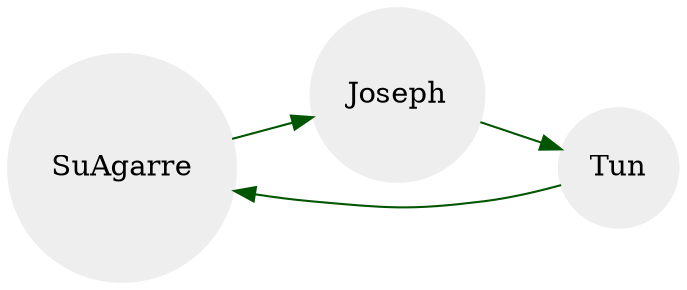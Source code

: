digraph grafo {
node [shape=circle];
node [style=filled];
node [fillcolor="#EEEEEE"];
node [color="#EEEEEE"];
edge [color="#005500   #214a89"];
SuAgarre->Joseph;
Joseph->Tun;
Tun->SuAgarre;

rankdir=LR;}
